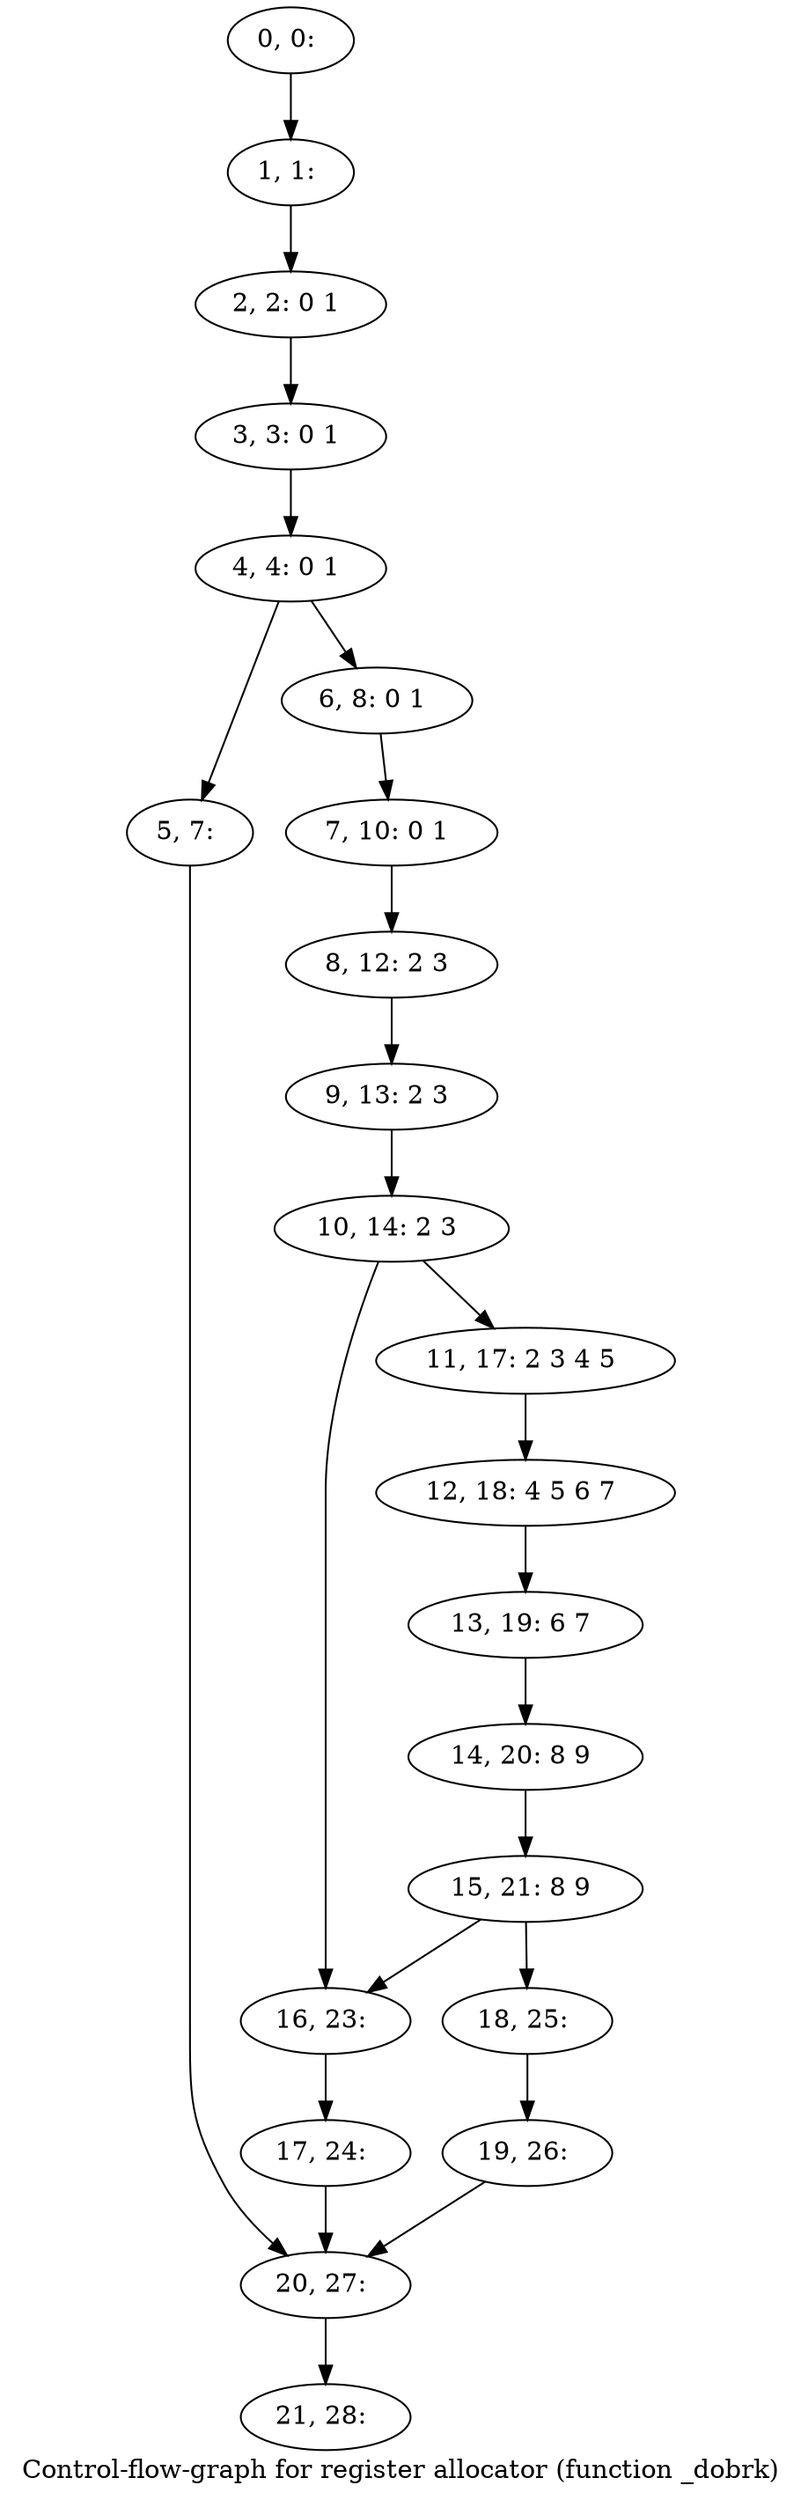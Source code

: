 digraph G {
graph [label="Control-flow-graph for register allocator (function _dobrk)"]
0[label="0, 0: "];
1[label="1, 1: "];
2[label="2, 2: 0 1 "];
3[label="3, 3: 0 1 "];
4[label="4, 4: 0 1 "];
5[label="5, 7: "];
6[label="6, 8: 0 1 "];
7[label="7, 10: 0 1 "];
8[label="8, 12: 2 3 "];
9[label="9, 13: 2 3 "];
10[label="10, 14: 2 3 "];
11[label="11, 17: 2 3 4 5 "];
12[label="12, 18: 4 5 6 7 "];
13[label="13, 19: 6 7 "];
14[label="14, 20: 8 9 "];
15[label="15, 21: 8 9 "];
16[label="16, 23: "];
17[label="17, 24: "];
18[label="18, 25: "];
19[label="19, 26: "];
20[label="20, 27: "];
21[label="21, 28: "];
0->1 ;
1->2 ;
2->3 ;
3->4 ;
4->5 ;
4->6 ;
5->20 ;
6->7 ;
7->8 ;
8->9 ;
9->10 ;
10->11 ;
10->16 ;
11->12 ;
12->13 ;
13->14 ;
14->15 ;
15->16 ;
15->18 ;
16->17 ;
17->20 ;
18->19 ;
19->20 ;
20->21 ;
}
